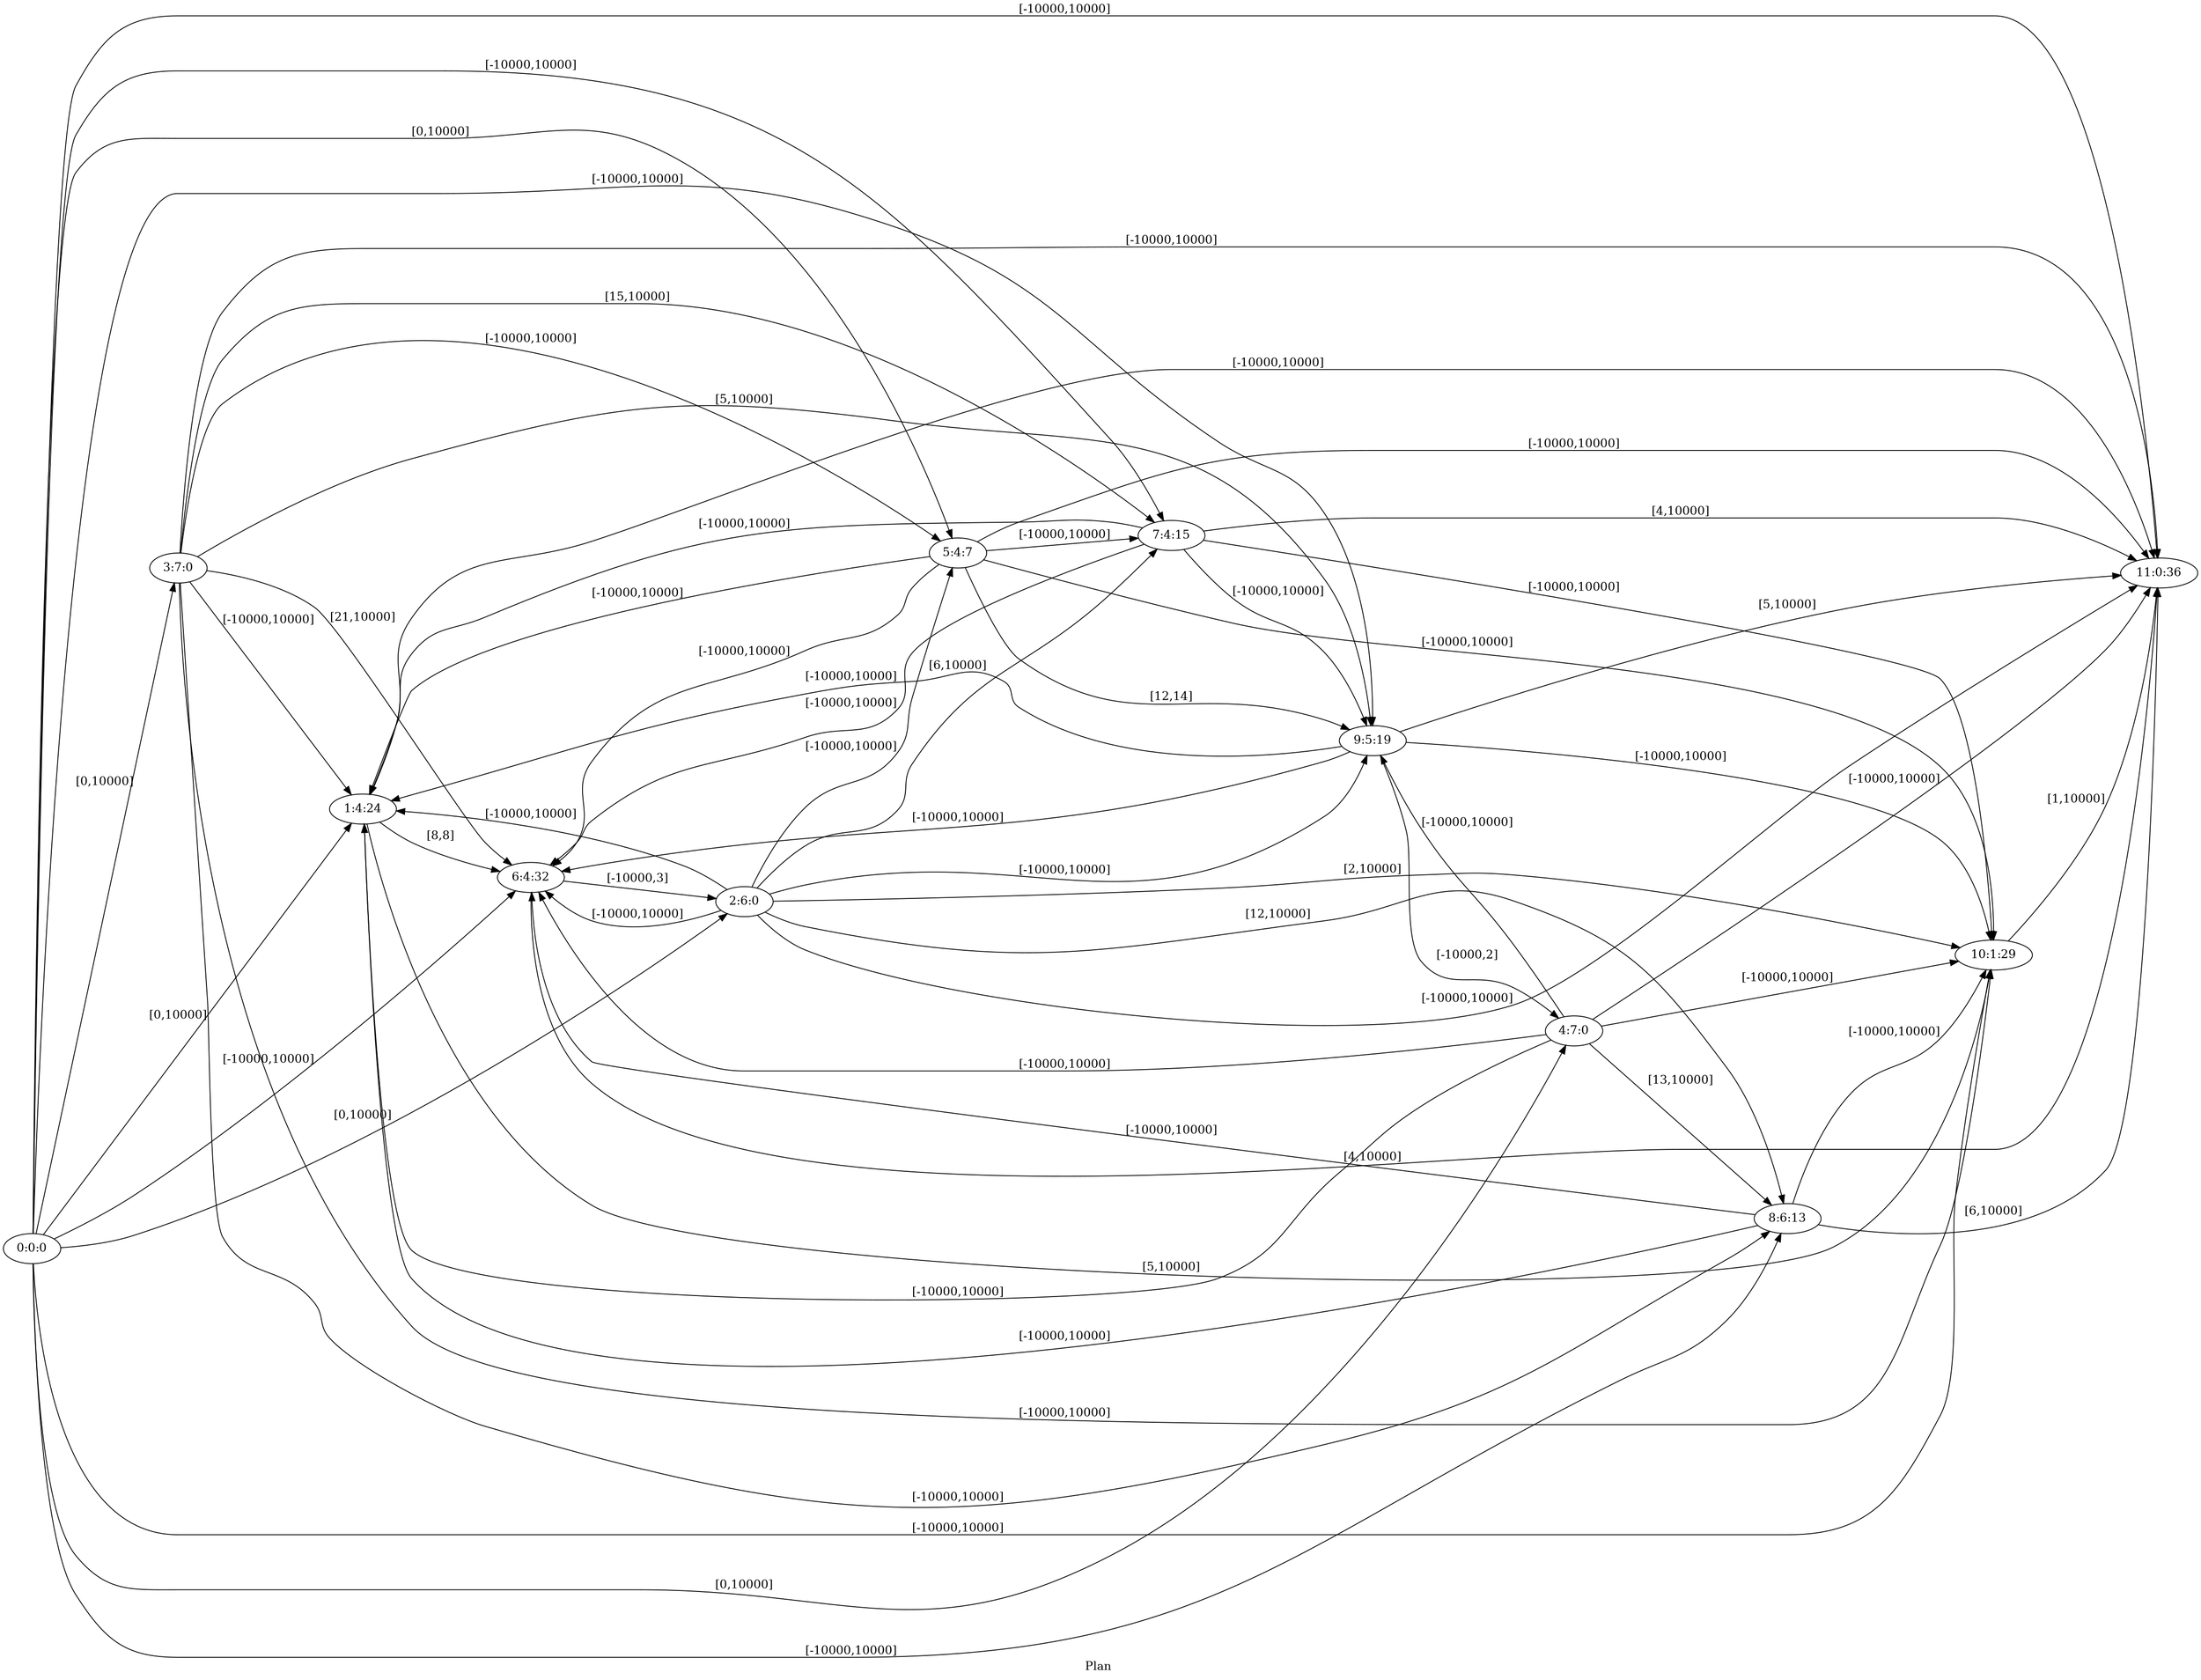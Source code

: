 digraph G {
 rankdir = LR;
 nodesep = .45; 
 size = 30;
label="Plan ";
 fldt = 0.829523;
"0:0:0"->"1:4:24"[ label = "[0,10000]"];
"0:0:0"->"2:6:0"[ label = "[0,10000]"];
"0:0:0"->"3:7:0"[ label = "[0,10000]"];
"0:0:0"->"4:7:0"[ label = "[0,10000]"];
"0:0:0"->"5:4:7"[ label = "[0,10000]"];
"0:0:0"->"6:4:32"[ label = "[-10000,10000]"];
"0:0:0"->"7:4:15"[ label = "[-10000,10000]"];
"0:0:0"->"8:6:13"[ label = "[-10000,10000]"];
"0:0:0"->"9:5:19"[ label = "[-10000,10000]"];
"0:0:0"->"10:1:29"[ label = "[-10000,10000]"];
"0:0:0"->"11:0:36"[ label = "[-10000,10000]"];
"1:4:24"->"6:4:32"[ label = "[8,8]"];
"1:4:24"->"10:1:29"[ label = "[5,10000]"];
"1:4:24"->"11:0:36"[ label = "[-10000,10000]"];
"2:6:0"->"1:4:24"[ label = "[-10000,10000]"];
"2:6:0"->"5:4:7"[ label = "[-10000,10000]"];
"2:6:0"->"6:4:32"[ label = "[-10000,10000]"];
"2:6:0"->"7:4:15"[ label = "[6,10000]"];
"2:6:0"->"8:6:13"[ label = "[12,10000]"];
"2:6:0"->"9:5:19"[ label = "[-10000,10000]"];
"2:6:0"->"10:1:29"[ label = "[2,10000]"];
"2:6:0"->"11:0:36"[ label = "[-10000,10000]"];
"3:7:0"->"1:4:24"[ label = "[-10000,10000]"];
"3:7:0"->"5:4:7"[ label = "[-10000,10000]"];
"3:7:0"->"6:4:32"[ label = "[21,10000]"];
"3:7:0"->"7:4:15"[ label = "[15,10000]"];
"3:7:0"->"8:6:13"[ label = "[-10000,10000]"];
"3:7:0"->"9:5:19"[ label = "[5,10000]"];
"3:7:0"->"10:1:29"[ label = "[-10000,10000]"];
"3:7:0"->"11:0:36"[ label = "[-10000,10000]"];
"4:7:0"->"1:4:24"[ label = "[-10000,10000]"];
"4:7:0"->"6:4:32"[ label = "[-10000,10000]"];
"4:7:0"->"8:6:13"[ label = "[13,10000]"];
"4:7:0"->"9:5:19"[ label = "[-10000,10000]"];
"4:7:0"->"10:1:29"[ label = "[-10000,10000]"];
"4:7:0"->"11:0:36"[ label = "[-10000,10000]"];
"5:4:7"->"1:4:24"[ label = "[-10000,10000]"];
"5:4:7"->"6:4:32"[ label = "[-10000,10000]"];
"5:4:7"->"7:4:15"[ label = "[-10000,10000]"];
"5:4:7"->"9:5:19"[ label = "[12,14]"];
"5:4:7"->"10:1:29"[ label = "[-10000,10000]"];
"5:4:7"->"11:0:36"[ label = "[-10000,10000]"];
"6:4:32"->"2:6:0"[ label = "[-10000,3]"];
"6:4:32"->"11:0:36"[ label = "[4,10000]"];
"7:4:15"->"1:4:24"[ label = "[-10000,10000]"];
"7:4:15"->"6:4:32"[ label = "[-10000,10000]"];
"7:4:15"->"9:5:19"[ label = "[-10000,10000]"];
"7:4:15"->"10:1:29"[ label = "[-10000,10000]"];
"7:4:15"->"11:0:36"[ label = "[4,10000]"];
"8:6:13"->"1:4:24"[ label = "[-10000,10000]"];
"8:6:13"->"6:4:32"[ label = "[-10000,10000]"];
"8:6:13"->"10:1:29"[ label = "[-10000,10000]"];
"8:6:13"->"11:0:36"[ label = "[6,10000]"];
"9:5:19"->"1:4:24"[ label = "[-10000,10000]"];
"9:5:19"->"4:7:0"[ label = "[-10000,2]"];
"9:5:19"->"6:4:32"[ label = "[-10000,10000]"];
"9:5:19"->"10:1:29"[ label = "[-10000,10000]"];
"9:5:19"->"11:0:36"[ label = "[5,10000]"];
"10:1:29"->"11:0:36"[ label = "[1,10000]"];
}
